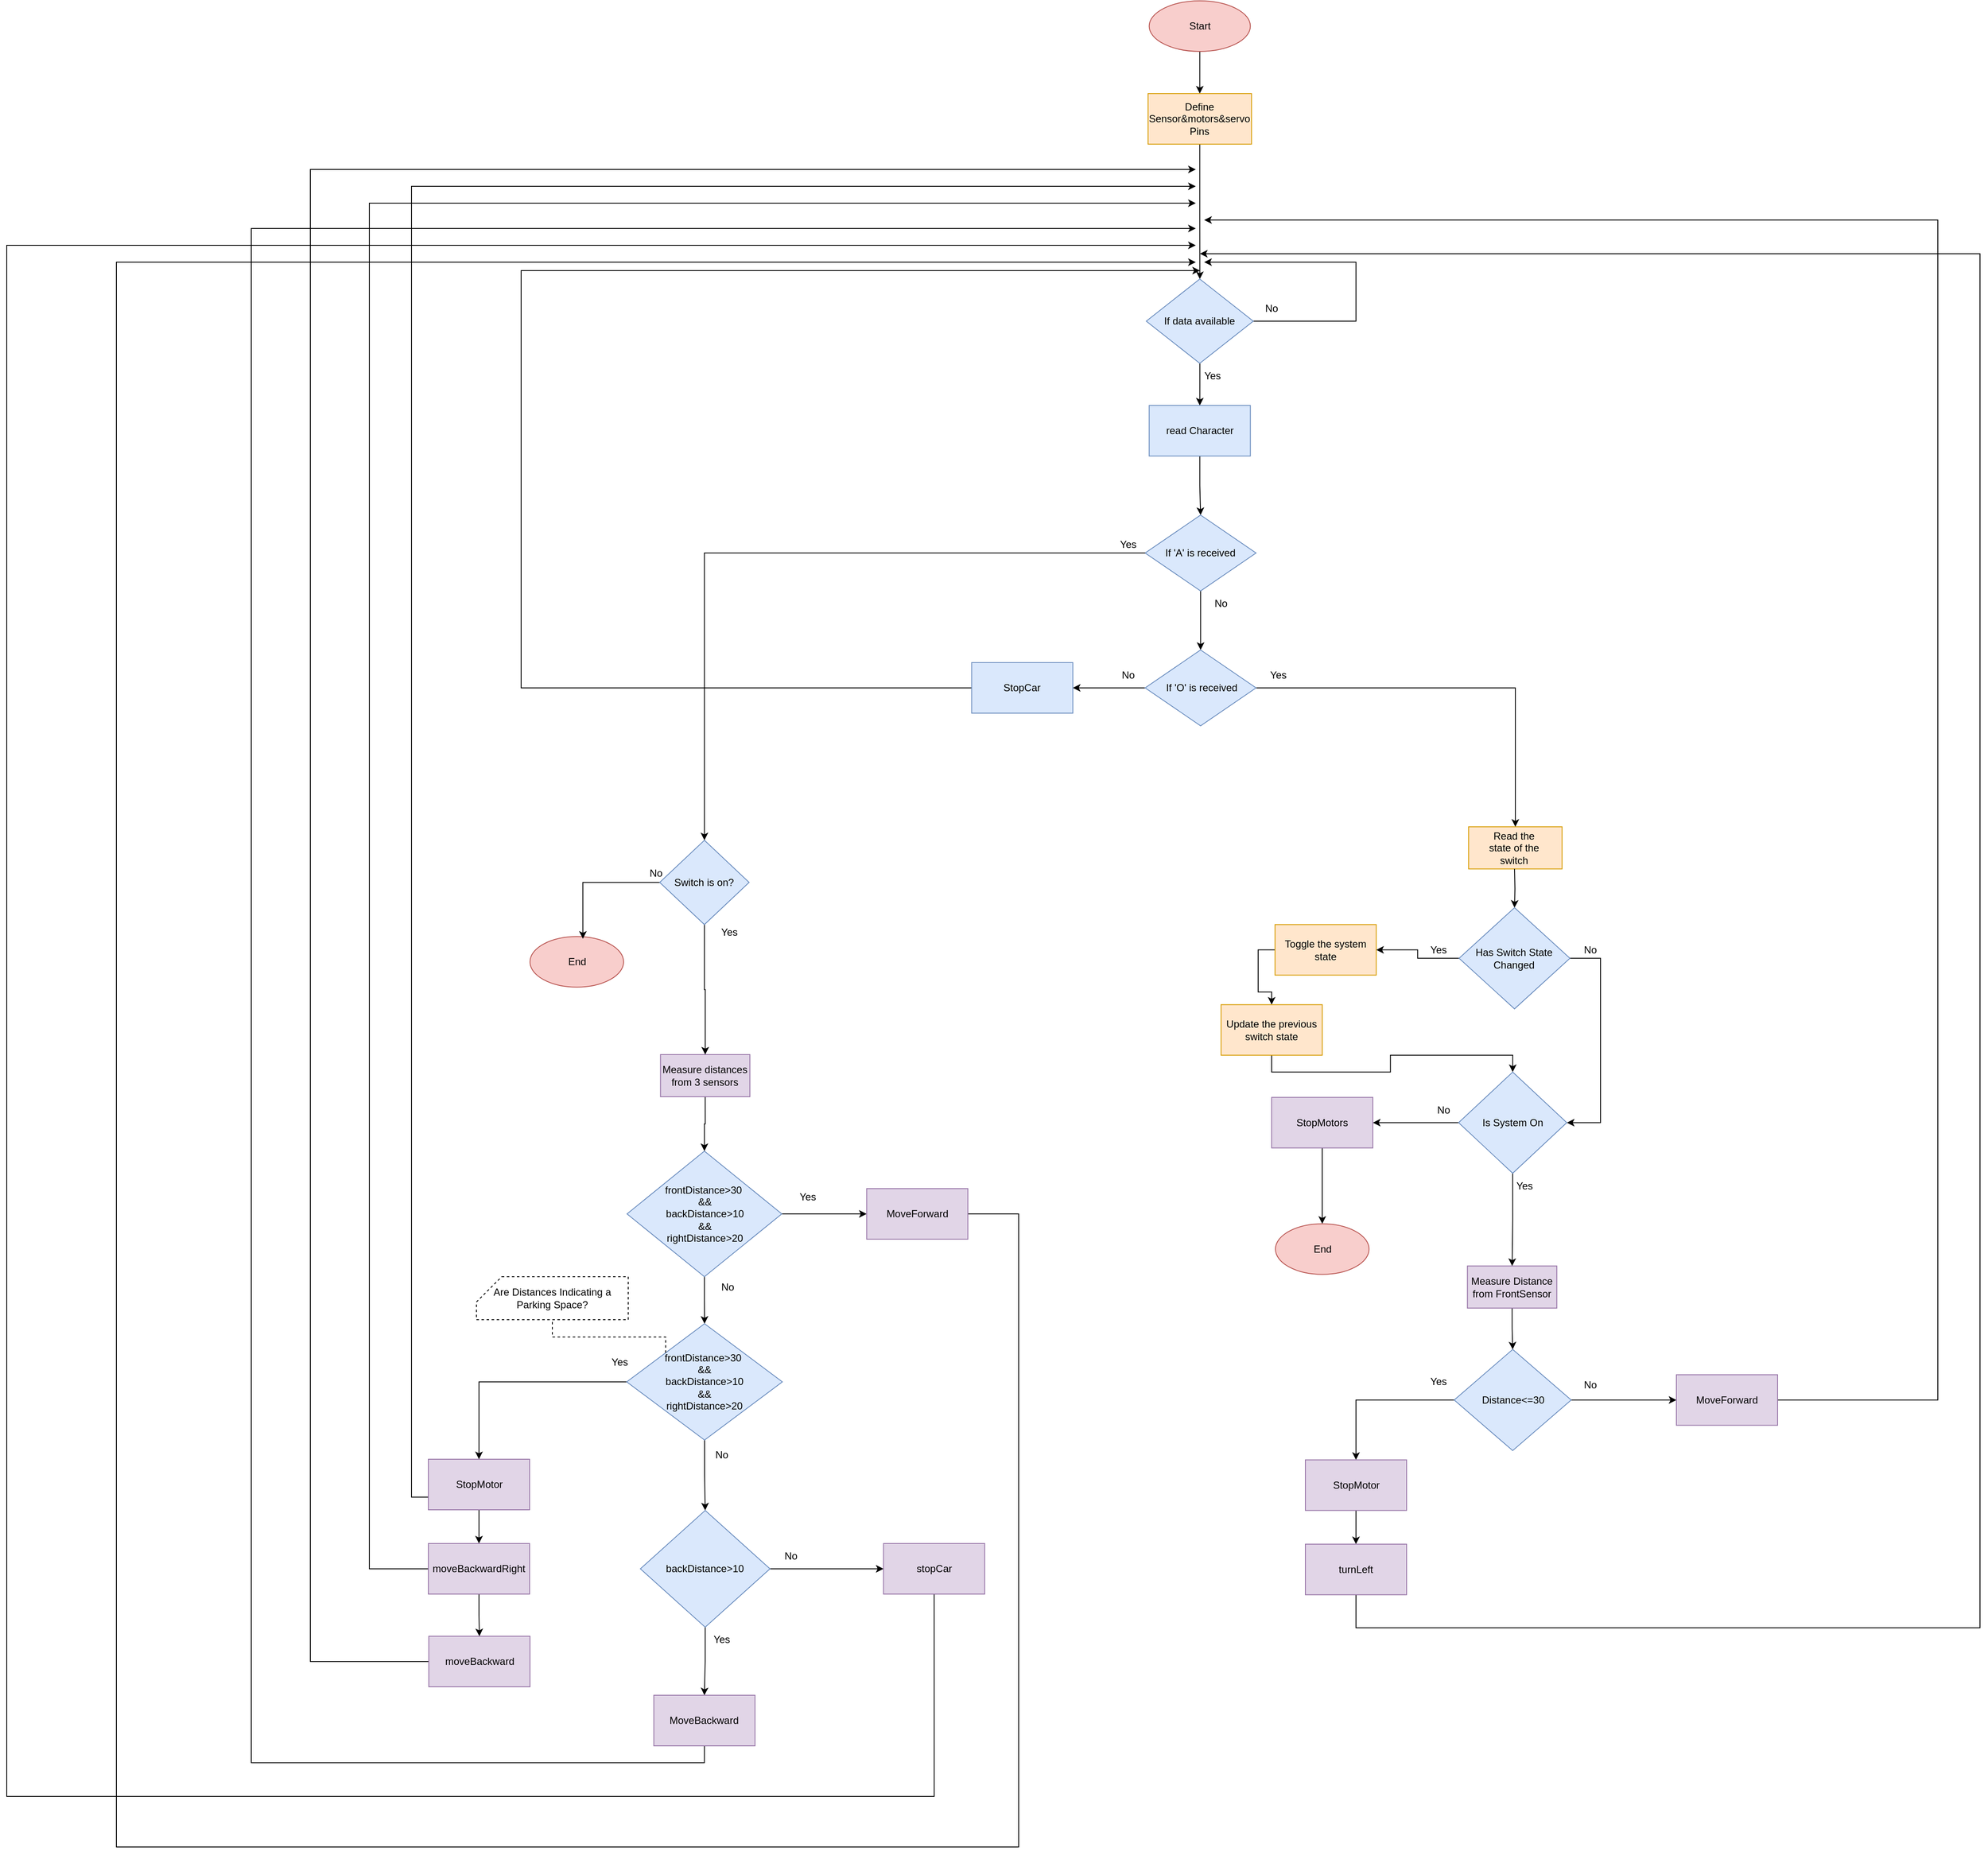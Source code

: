 <mxfile version="24.4.6" type="device">
  <diagram id="C5RBs43oDa-KdzZeNtuy" name="Page-1">
    <mxGraphModel dx="2333" dy="5841" grid="1" gridSize="10" guides="1" tooltips="1" connect="1" arrows="1" fold="1" page="1" pageScale="1" pageWidth="3300" pageHeight="4681" math="0" shadow="0">
      <root>
        <mxCell id="WIyWlLk6GJQsqaUBKTNV-0" />
        <mxCell id="WIyWlLk6GJQsqaUBKTNV-1" parent="WIyWlLk6GJQsqaUBKTNV-0" />
        <mxCell id="SFXX3itSygBr-fZ-0CMe-46" style="edgeStyle=orthogonalEdgeStyle;rounded=0;orthogonalLoop=1;jettySize=auto;html=1;exitX=0.5;exitY=1;exitDx=0;exitDy=0;entryX=0.5;entryY=0;entryDx=0;entryDy=0;" edge="1" parent="WIyWlLk6GJQsqaUBKTNV-1" source="Ch5_4uAfr0AdXP9iy7mX-0" target="Ch5_4uAfr0AdXP9iy7mX-4">
          <mxGeometry relative="1" as="geometry" />
        </mxCell>
        <mxCell id="Ch5_4uAfr0AdXP9iy7mX-0" value="Start" style="ellipse;whiteSpace=wrap;html=1;fillColor=#f8cecc;strokeColor=#b85450;" parent="WIyWlLk6GJQsqaUBKTNV-1" vertex="1">
          <mxGeometry x="1934.78" y="-30" width="120" height="60" as="geometry" />
        </mxCell>
        <mxCell id="SFXX3itSygBr-fZ-0CMe-48" value="" style="edgeStyle=orthogonalEdgeStyle;rounded=0;orthogonalLoop=1;jettySize=auto;html=1;" edge="1" parent="WIyWlLk6GJQsqaUBKTNV-1" source="Ch5_4uAfr0AdXP9iy7mX-4" target="SFXX3itSygBr-fZ-0CMe-47">
          <mxGeometry relative="1" as="geometry" />
        </mxCell>
        <mxCell id="Ch5_4uAfr0AdXP9iy7mX-4" value="Define Sensor&amp;amp;motors&amp;amp;servo Pins" style="text;html=1;align=center;verticalAlign=middle;whiteSpace=wrap;rounded=0;fillColor=#ffe6cc;strokeColor=#d79b00;" parent="WIyWlLk6GJQsqaUBKTNV-1" vertex="1">
          <mxGeometry x="1933.43" y="80" width="122.7" height="60" as="geometry" />
        </mxCell>
        <mxCell id="0Wxm5Aet6jgtj2ghKvmw-81" style="edgeStyle=orthogonalEdgeStyle;rounded=0;orthogonalLoop=1;jettySize=auto;html=1;exitX=1;exitY=0.5;exitDx=0;exitDy=0;" parent="WIyWlLk6GJQsqaUBKTNV-1" source="Ch5_4uAfr0AdXP9iy7mX-9" target="0Wxm5Aet6jgtj2ghKvmw-77" edge="1">
          <mxGeometry relative="1" as="geometry" />
        </mxCell>
        <mxCell id="LM4FqL-UvuiTRxDOpTPm-6" style="rounded=0;orthogonalLoop=1;jettySize=auto;html=1;exitX=0;exitY=0;exitDx=0;exitDy=0;edgeStyle=orthogonalEdgeStyle;dashed=1;strokeColor=none;" parent="WIyWlLk6GJQsqaUBKTNV-1" source="Ch5_4uAfr0AdXP9iy7mX-9" target="LM4FqL-UvuiTRxDOpTPm-5" edge="1">
          <mxGeometry relative="1" as="geometry" />
        </mxCell>
        <mxCell id="LM4FqL-UvuiTRxDOpTPm-27" style="edgeStyle=orthogonalEdgeStyle;rounded=0;orthogonalLoop=1;jettySize=auto;html=1;exitX=0.5;exitY=1;exitDx=0;exitDy=0;entryX=0.5;entryY=0;entryDx=0;entryDy=0;" parent="WIyWlLk6GJQsqaUBKTNV-1" source="Ch5_4uAfr0AdXP9iy7mX-9" target="LM4FqL-UvuiTRxDOpTPm-0" edge="1">
          <mxGeometry relative="1" as="geometry" />
        </mxCell>
        <mxCell id="Ch5_4uAfr0AdXP9iy7mX-9" value="frontDistance&amp;gt;30&amp;nbsp;&lt;div data-sider-select-id=&quot;5e23f2fd-d1fd-4032-ae56-a0c115eff921&quot;&gt;&amp;amp;&amp;amp;&lt;/div&gt;&lt;div&gt;backDistance&amp;gt;10&lt;/div&gt;&lt;div&gt;&amp;amp;&amp;amp;&lt;/div&gt;&lt;div&gt;rightDistance&amp;gt;20&lt;/div&gt;" style="rhombus;whiteSpace=wrap;html=1;fillColor=#dae8fc;strokeColor=#6c8ebf;" parent="WIyWlLk6GJQsqaUBKTNV-1" vertex="1">
          <mxGeometry x="1315.59" y="1334.5" width="183.5" height="149" as="geometry" />
        </mxCell>
        <mxCell id="Ch5_4uAfr0AdXP9iy7mX-13" value="Yes" style="text;html=1;align=center;verticalAlign=middle;whiteSpace=wrap;rounded=0;" parent="WIyWlLk6GJQsqaUBKTNV-1" vertex="1">
          <mxGeometry x="1499.75" y="1379" width="60" height="20" as="geometry" />
        </mxCell>
        <mxCell id="0Wxm5Aet6jgtj2ghKvmw-20" style="edgeStyle=orthogonalEdgeStyle;rounded=0;orthogonalLoop=1;jettySize=auto;html=1;exitX=0.5;exitY=1;exitDx=0;exitDy=0;entryX=0.5;entryY=0;entryDx=0;entryDy=0;" parent="WIyWlLk6GJQsqaUBKTNV-1" source="0Wxm5Aet6jgtj2ghKvmw-6" target="Ch5_4uAfr0AdXP9iy7mX-9" edge="1">
          <mxGeometry relative="1" as="geometry" />
        </mxCell>
        <mxCell id="0Wxm5Aet6jgtj2ghKvmw-6" value="Measure distances from 3 sensors" style="rounded=0;whiteSpace=wrap;html=1;fillColor=#e1d5e7;strokeColor=#9673a6;" parent="WIyWlLk6GJQsqaUBKTNV-1" vertex="1">
          <mxGeometry x="1355.25" y="1220" width="106" height="50" as="geometry" />
        </mxCell>
        <mxCell id="0Wxm5Aet6jgtj2ghKvmw-21" style="edgeStyle=orthogonalEdgeStyle;rounded=0;orthogonalLoop=1;jettySize=auto;html=1;exitX=0.5;exitY=1;exitDx=0;exitDy=0;" parent="WIyWlLk6GJQsqaUBKTNV-1" source="0Wxm5Aet6jgtj2ghKvmw-15" target="0Wxm5Aet6jgtj2ghKvmw-17" edge="1">
          <mxGeometry relative="1" as="geometry" />
        </mxCell>
        <mxCell id="SFXX3itSygBr-fZ-0CMe-66" style="edgeStyle=orthogonalEdgeStyle;rounded=0;orthogonalLoop=1;jettySize=auto;html=1;exitX=0;exitY=0.75;exitDx=0;exitDy=0;" edge="1" parent="WIyWlLk6GJQsqaUBKTNV-1" source="0Wxm5Aet6jgtj2ghKvmw-15">
          <mxGeometry relative="1" as="geometry">
            <mxPoint x="1990" y="190" as="targetPoint" />
            <Array as="points">
              <mxPoint x="1060" y="1745" />
              <mxPoint x="1060" y="190" />
            </Array>
          </mxGeometry>
        </mxCell>
        <mxCell id="0Wxm5Aet6jgtj2ghKvmw-15" value="" style="rounded=0;whiteSpace=wrap;html=1;fillColor=#e1d5e7;strokeColor=#9673a6;" parent="WIyWlLk6GJQsqaUBKTNV-1" vertex="1">
          <mxGeometry x="1080" y="1700" width="120" height="60" as="geometry" />
        </mxCell>
        <mxCell id="0Wxm5Aet6jgtj2ghKvmw-16" value="StopMotor" style="text;html=1;align=center;verticalAlign=middle;whiteSpace=wrap;rounded=0;" parent="WIyWlLk6GJQsqaUBKTNV-1" vertex="1">
          <mxGeometry x="1110" y="1715" width="61" height="30" as="geometry" />
        </mxCell>
        <mxCell id="LM4FqL-UvuiTRxDOpTPm-4" value="" style="edgeStyle=orthogonalEdgeStyle;rounded=0;orthogonalLoop=1;jettySize=auto;html=1;" parent="WIyWlLk6GJQsqaUBKTNV-1" source="0Wxm5Aet6jgtj2ghKvmw-17" target="LM4FqL-UvuiTRxDOpTPm-3" edge="1">
          <mxGeometry relative="1" as="geometry" />
        </mxCell>
        <mxCell id="SFXX3itSygBr-fZ-0CMe-67" style="edgeStyle=orthogonalEdgeStyle;rounded=0;orthogonalLoop=1;jettySize=auto;html=1;exitX=0;exitY=0.5;exitDx=0;exitDy=0;" edge="1" parent="WIyWlLk6GJQsqaUBKTNV-1" source="0Wxm5Aet6jgtj2ghKvmw-17">
          <mxGeometry relative="1" as="geometry">
            <mxPoint x="1990" y="210" as="targetPoint" />
            <Array as="points">
              <mxPoint x="1010" y="1830" />
              <mxPoint x="1010" y="210" />
            </Array>
          </mxGeometry>
        </mxCell>
        <mxCell id="0Wxm5Aet6jgtj2ghKvmw-17" value="moveBackwardRight" style="rounded=0;whiteSpace=wrap;html=1;fillColor=#e1d5e7;strokeColor=#9673a6;" parent="WIyWlLk6GJQsqaUBKTNV-1" vertex="1">
          <mxGeometry x="1080" y="1800" width="120" height="60" as="geometry" />
        </mxCell>
        <mxCell id="0Wxm5Aet6jgtj2ghKvmw-24" value="No" style="text;html=1;align=center;verticalAlign=middle;whiteSpace=wrap;rounded=0;" parent="WIyWlLk6GJQsqaUBKTNV-1" vertex="1">
          <mxGeometry x="1405" y="1483.5" width="60" height="25" as="geometry" />
        </mxCell>
        <mxCell id="0Wxm5Aet6jgtj2ghKvmw-73" value="End" style="ellipse;whiteSpace=wrap;html=1;fillColor=#f8cecc;strokeColor=#b85450;" parent="WIyWlLk6GJQsqaUBKTNV-1" vertex="1">
          <mxGeometry x="1200.5" y="1080" width="111" height="60" as="geometry" />
        </mxCell>
        <mxCell id="SFXX3itSygBr-fZ-0CMe-74" style="edgeStyle=orthogonalEdgeStyle;rounded=0;orthogonalLoop=1;jettySize=auto;html=1;exitX=1;exitY=0.5;exitDx=0;exitDy=0;" edge="1" parent="WIyWlLk6GJQsqaUBKTNV-1" source="0Wxm5Aet6jgtj2ghKvmw-77">
          <mxGeometry relative="1" as="geometry">
            <mxPoint x="1990" y="280" as="targetPoint" />
            <Array as="points">
              <mxPoint x="1780" y="1409" />
              <mxPoint x="1780" y="2160" />
              <mxPoint x="710" y="2160" />
            </Array>
          </mxGeometry>
        </mxCell>
        <mxCell id="0Wxm5Aet6jgtj2ghKvmw-77" value="MoveForward" style="rounded=0;whiteSpace=wrap;html=1;fillColor=#e1d5e7;strokeColor=#9673a6;" parent="WIyWlLk6GJQsqaUBKTNV-1" vertex="1">
          <mxGeometry x="1599.75" y="1379" width="120" height="60" as="geometry" />
        </mxCell>
        <mxCell id="LM4FqL-UvuiTRxDOpTPm-14" value="" style="edgeStyle=orthogonalEdgeStyle;rounded=0;orthogonalLoop=1;jettySize=auto;html=1;" parent="WIyWlLk6GJQsqaUBKTNV-1" source="LM4FqL-UvuiTRxDOpTPm-0" target="LM4FqL-UvuiTRxDOpTPm-13" edge="1">
          <mxGeometry relative="1" as="geometry" />
        </mxCell>
        <mxCell id="LM4FqL-UvuiTRxDOpTPm-25" style="edgeStyle=orthogonalEdgeStyle;rounded=0;orthogonalLoop=1;jettySize=auto;html=1;exitX=0;exitY=0.5;exitDx=0;exitDy=0;entryX=0.5;entryY=0;entryDx=0;entryDy=0;" parent="WIyWlLk6GJQsqaUBKTNV-1" source="LM4FqL-UvuiTRxDOpTPm-0" target="0Wxm5Aet6jgtj2ghKvmw-15" edge="1">
          <mxGeometry relative="1" as="geometry" />
        </mxCell>
        <mxCell id="LM4FqL-UvuiTRxDOpTPm-0" value="frontDistance&amp;gt;30&amp;nbsp;&lt;div data-sider-select-id=&quot;5e23f2fd-d1fd-4032-ae56-a0c115eff921&quot;&gt;&amp;amp;&amp;amp;&lt;/div&gt;&lt;div&gt;backDistance&amp;gt;10&lt;/div&gt;&lt;div&gt;&amp;amp;&amp;amp;&lt;/div&gt;&lt;div&gt;rightDistance&amp;gt;20&lt;/div&gt;" style="rhombus;whiteSpace=wrap;html=1;fillColor=#dae8fc;strokeColor=#6c8ebf;" parent="WIyWlLk6GJQsqaUBKTNV-1" vertex="1">
          <mxGeometry x="1315.25" y="1539.27" width="184.5" height="138" as="geometry" />
        </mxCell>
        <mxCell id="SFXX3itSygBr-fZ-0CMe-68" style="edgeStyle=orthogonalEdgeStyle;rounded=0;orthogonalLoop=1;jettySize=auto;html=1;exitX=0;exitY=0.5;exitDx=0;exitDy=0;" edge="1" parent="WIyWlLk6GJQsqaUBKTNV-1" source="LM4FqL-UvuiTRxDOpTPm-3">
          <mxGeometry relative="1" as="geometry">
            <mxPoint x="1990" y="170" as="targetPoint" />
            <Array as="points">
              <mxPoint x="940" y="1940" />
              <mxPoint x="940" y="170" />
            </Array>
          </mxGeometry>
        </mxCell>
        <mxCell id="LM4FqL-UvuiTRxDOpTPm-3" value="moveBackward" style="whiteSpace=wrap;html=1;fillColor=#e1d5e7;strokeColor=#9673a6;rounded=0;" parent="WIyWlLk6GJQsqaUBKTNV-1" vertex="1">
          <mxGeometry x="1080.5" y="1910" width="120" height="60" as="geometry" />
        </mxCell>
        <mxCell id="LM4FqL-UvuiTRxDOpTPm-5" value="Are Distances Indicating a Parking Space?" style="shape=card;whiteSpace=wrap;html=1;dashed=1;" parent="WIyWlLk6GJQsqaUBKTNV-1" vertex="1">
          <mxGeometry x="1137" y="1483.5" width="180" height="51" as="geometry" />
        </mxCell>
        <mxCell id="LM4FqL-UvuiTRxDOpTPm-12" style="edgeStyle=orthogonalEdgeStyle;rounded=0;orthogonalLoop=1;jettySize=auto;html=1;exitX=0;exitY=0;exitDx=0;exitDy=0;entryX=0.5;entryY=1;entryDx=0;entryDy=0;entryPerimeter=0;endArrow=none;endFill=0;dashed=1;" parent="WIyWlLk6GJQsqaUBKTNV-1" source="LM4FqL-UvuiTRxDOpTPm-0" target="LM4FqL-UvuiTRxDOpTPm-5" edge="1">
          <mxGeometry relative="1" as="geometry">
            <Array as="points">
              <mxPoint x="1361.75" y="1555" />
              <mxPoint x="1226.75" y="1555" />
            </Array>
          </mxGeometry>
        </mxCell>
        <mxCell id="LM4FqL-UvuiTRxDOpTPm-18" value="" style="edgeStyle=orthogonalEdgeStyle;rounded=0;orthogonalLoop=1;jettySize=auto;html=1;" parent="WIyWlLk6GJQsqaUBKTNV-1" source="LM4FqL-UvuiTRxDOpTPm-13" target="LM4FqL-UvuiTRxDOpTPm-17" edge="1">
          <mxGeometry relative="1" as="geometry" />
        </mxCell>
        <mxCell id="LM4FqL-UvuiTRxDOpTPm-20" value="" style="edgeStyle=orthogonalEdgeStyle;rounded=0;orthogonalLoop=1;jettySize=auto;html=1;" parent="WIyWlLk6GJQsqaUBKTNV-1" source="LM4FqL-UvuiTRxDOpTPm-13" target="LM4FqL-UvuiTRxDOpTPm-19" edge="1">
          <mxGeometry relative="1" as="geometry" />
        </mxCell>
        <mxCell id="LM4FqL-UvuiTRxDOpTPm-13" value="backDistance&amp;gt;10" style="rhombus;whiteSpace=wrap;html=1;fillColor=#dae8fc;strokeColor=#6c8ebf;" parent="WIyWlLk6GJQsqaUBKTNV-1" vertex="1">
          <mxGeometry x="1331.39" y="1760.75" width="153.72" height="138.5" as="geometry" />
        </mxCell>
        <mxCell id="LM4FqL-UvuiTRxDOpTPm-15" value="Yes" style="text;html=1;align=center;verticalAlign=middle;whiteSpace=wrap;rounded=0;" parent="WIyWlLk6GJQsqaUBKTNV-1" vertex="1">
          <mxGeometry x="1276.89" y="1570" width="60" height="30" as="geometry" />
        </mxCell>
        <mxCell id="LM4FqL-UvuiTRxDOpTPm-16" value="No" style="text;html=1;align=center;verticalAlign=middle;whiteSpace=wrap;rounded=0;" parent="WIyWlLk6GJQsqaUBKTNV-1" vertex="1">
          <mxGeometry x="1397.92" y="1680" width="60" height="30" as="geometry" />
        </mxCell>
        <mxCell id="SFXX3itSygBr-fZ-0CMe-69" style="edgeStyle=orthogonalEdgeStyle;rounded=0;orthogonalLoop=1;jettySize=auto;html=1;exitX=0.5;exitY=1;exitDx=0;exitDy=0;" edge="1" parent="WIyWlLk6GJQsqaUBKTNV-1" source="LM4FqL-UvuiTRxDOpTPm-17">
          <mxGeometry relative="1" as="geometry">
            <mxPoint x="1990" y="240" as="targetPoint" />
            <Array as="points">
              <mxPoint x="1407" y="2060" />
              <mxPoint x="870" y="2060" />
              <mxPoint x="870" y="240" />
              <mxPoint x="1990" y="240" />
            </Array>
          </mxGeometry>
        </mxCell>
        <mxCell id="LM4FqL-UvuiTRxDOpTPm-17" value="MoveBackward" style="whiteSpace=wrap;html=1;fillColor=#e1d5e7;strokeColor=#9673a6;" parent="WIyWlLk6GJQsqaUBKTNV-1" vertex="1">
          <mxGeometry x="1347.34" y="1980" width="120" height="60" as="geometry" />
        </mxCell>
        <mxCell id="SFXX3itSygBr-fZ-0CMe-72" style="edgeStyle=orthogonalEdgeStyle;rounded=0;orthogonalLoop=1;jettySize=auto;html=1;exitX=0.5;exitY=1;exitDx=0;exitDy=0;" edge="1" parent="WIyWlLk6GJQsqaUBKTNV-1" source="LM4FqL-UvuiTRxDOpTPm-19">
          <mxGeometry relative="1" as="geometry">
            <mxPoint x="1990" y="260" as="targetPoint" />
            <Array as="points">
              <mxPoint x="1680" y="2100" />
              <mxPoint x="580" y="2100" />
              <mxPoint x="580" y="260" />
            </Array>
          </mxGeometry>
        </mxCell>
        <mxCell id="LM4FqL-UvuiTRxDOpTPm-19" value="stopCar" style="whiteSpace=wrap;html=1;fillColor=#e1d5e7;strokeColor=#9673a6;" parent="WIyWlLk6GJQsqaUBKTNV-1" vertex="1">
          <mxGeometry x="1619.75" y="1800" width="120" height="60" as="geometry" />
        </mxCell>
        <mxCell id="LM4FqL-UvuiTRxDOpTPm-28" value="No" style="text;html=1;align=center;verticalAlign=middle;whiteSpace=wrap;rounded=0;" parent="WIyWlLk6GJQsqaUBKTNV-1" vertex="1">
          <mxGeometry x="1479.75" y="1800" width="60" height="30" as="geometry" />
        </mxCell>
        <mxCell id="LM4FqL-UvuiTRxDOpTPm-29" value="Yes" style="text;html=1;align=center;verticalAlign=middle;whiteSpace=wrap;rounded=0;" parent="WIyWlLk6GJQsqaUBKTNV-1" vertex="1">
          <mxGeometry x="1397.92" y="1899.25" width="60" height="30" as="geometry" />
        </mxCell>
        <mxCell id="SFXX3itSygBr-fZ-0CMe-1" style="edgeStyle=orthogonalEdgeStyle;rounded=0;orthogonalLoop=1;jettySize=auto;html=1;exitX=0.5;exitY=1;exitDx=0;exitDy=0;" edge="1" parent="WIyWlLk6GJQsqaUBKTNV-1" source="LM4FqL-UvuiTRxDOpTPm-30" target="0Wxm5Aet6jgtj2ghKvmw-6">
          <mxGeometry relative="1" as="geometry" />
        </mxCell>
        <mxCell id="SFXX3itSygBr-fZ-0CMe-6" style="edgeStyle=orthogonalEdgeStyle;rounded=0;orthogonalLoop=1;jettySize=auto;html=1;exitX=0;exitY=0.5;exitDx=0;exitDy=0;entryX=0.565;entryY=0.043;entryDx=0;entryDy=0;entryPerimeter=0;" edge="1" parent="WIyWlLk6GJQsqaUBKTNV-1" source="LM4FqL-UvuiTRxDOpTPm-30" target="0Wxm5Aet6jgtj2ghKvmw-73">
          <mxGeometry relative="1" as="geometry">
            <mxPoint x="1241.25" y="1070" as="targetPoint" />
          </mxGeometry>
        </mxCell>
        <mxCell id="LM4FqL-UvuiTRxDOpTPm-30" value="Switch is on?" style="rhombus;whiteSpace=wrap;html=1;fillColor=#dae8fc;strokeColor=#6c8ebf;" parent="WIyWlLk6GJQsqaUBKTNV-1" vertex="1">
          <mxGeometry x="1354.34" y="965.77" width="106" height="100" as="geometry" />
        </mxCell>
        <mxCell id="SFXX3itSygBr-fZ-0CMe-2" value="Yes" style="text;html=1;align=center;verticalAlign=middle;whiteSpace=wrap;rounded=0;" vertex="1" parent="WIyWlLk6GJQsqaUBKTNV-1">
          <mxGeometry x="1407.34" y="1060" width="60" height="30" as="geometry" />
        </mxCell>
        <mxCell id="SFXX3itSygBr-fZ-0CMe-3" value="No" style="text;html=1;align=center;verticalAlign=middle;whiteSpace=wrap;rounded=0;" vertex="1" parent="WIyWlLk6GJQsqaUBKTNV-1">
          <mxGeometry x="1319.75" y="990" width="60" height="30" as="geometry" />
        </mxCell>
        <mxCell id="SFXX3itSygBr-fZ-0CMe-10" value="" style="rounded=0;whiteSpace=wrap;html=1;fillColor=#ffe6cc;strokeColor=#d79b00;" vertex="1" parent="WIyWlLk6GJQsqaUBKTNV-1">
          <mxGeometry x="2313.58" y="949.77" width="110.83" height="50" as="geometry" />
        </mxCell>
        <mxCell id="SFXX3itSygBr-fZ-0CMe-11" style="edgeStyle=orthogonalEdgeStyle;rounded=0;orthogonalLoop=1;jettySize=auto;html=1;entryX=0.5;entryY=0;entryDx=0;entryDy=0;" edge="1" parent="WIyWlLk6GJQsqaUBKTNV-1" source="SFXX3itSygBr-fZ-0CMe-13" target="SFXX3itSygBr-fZ-0CMe-21">
          <mxGeometry relative="1" as="geometry" />
        </mxCell>
        <mxCell id="SFXX3itSygBr-fZ-0CMe-12" style="edgeStyle=orthogonalEdgeStyle;rounded=0;orthogonalLoop=1;jettySize=auto;html=1;exitX=1;exitY=0.5;exitDx=0;exitDy=0;" edge="1" parent="WIyWlLk6GJQsqaUBKTNV-1" source="SFXX3itSygBr-fZ-0CMe-13" target="SFXX3itSygBr-fZ-0CMe-45">
          <mxGeometry relative="1" as="geometry" />
        </mxCell>
        <mxCell id="SFXX3itSygBr-fZ-0CMe-13" value="Distance&amp;lt;=30" style="rhombus;whiteSpace=wrap;html=1;fillColor=#dae8fc;strokeColor=#6c8ebf;" vertex="1" parent="WIyWlLk6GJQsqaUBKTNV-1">
          <mxGeometry x="2296.5" y="1569.77" width="138.71" height="120" as="geometry" />
        </mxCell>
        <mxCell id="SFXX3itSygBr-fZ-0CMe-14" value="Yes" style="text;html=1;align=center;verticalAlign=middle;whiteSpace=wrap;rounded=0;" vertex="1" parent="WIyWlLk6GJQsqaUBKTNV-1">
          <mxGeometry x="2247.59" y="1598.27" width="60" height="20" as="geometry" />
        </mxCell>
        <mxCell id="SFXX3itSygBr-fZ-0CMe-15" style="edgeStyle=orthogonalEdgeStyle;rounded=0;orthogonalLoop=1;jettySize=auto;html=1;exitX=0.5;exitY=1;exitDx=0;exitDy=0;entryX=0.5;entryY=0;entryDx=0;entryDy=0;" edge="1" parent="WIyWlLk6GJQsqaUBKTNV-1" source="SFXX3itSygBr-fZ-0CMe-16" target="SFXX3itSygBr-fZ-0CMe-13">
          <mxGeometry relative="1" as="geometry" />
        </mxCell>
        <mxCell id="SFXX3itSygBr-fZ-0CMe-16" value="Measure Distance from FrontSensor" style="rounded=0;whiteSpace=wrap;html=1;fillColor=#e1d5e7;strokeColor=#9673a6;" vertex="1" parent="WIyWlLk6GJQsqaUBKTNV-1">
          <mxGeometry x="2312.17" y="1470.77" width="106" height="50" as="geometry" />
        </mxCell>
        <mxCell id="SFXX3itSygBr-fZ-0CMe-18" style="edgeStyle=orthogonalEdgeStyle;rounded=0;orthogonalLoop=1;jettySize=auto;html=1;entryX=0.5;entryY=0;entryDx=0;entryDy=0;" edge="1" parent="WIyWlLk6GJQsqaUBKTNV-1" target="SFXX3itSygBr-fZ-0CMe-29">
          <mxGeometry relative="1" as="geometry">
            <mxPoint x="2368" y="999.77" as="sourcePoint" />
          </mxGeometry>
        </mxCell>
        <mxCell id="SFXX3itSygBr-fZ-0CMe-19" value="Read the state of the switch" style="text;html=1;align=center;verticalAlign=middle;whiteSpace=wrap;rounded=0;" vertex="1" parent="WIyWlLk6GJQsqaUBKTNV-1">
          <mxGeometry x="2329.34" y="962.27" width="76.5" height="25" as="geometry" />
        </mxCell>
        <mxCell id="SFXX3itSygBr-fZ-0CMe-20" style="edgeStyle=orthogonalEdgeStyle;rounded=0;orthogonalLoop=1;jettySize=auto;html=1;exitX=0.5;exitY=1;exitDx=0;exitDy=0;" edge="1" parent="WIyWlLk6GJQsqaUBKTNV-1" source="SFXX3itSygBr-fZ-0CMe-21" target="SFXX3itSygBr-fZ-0CMe-24">
          <mxGeometry relative="1" as="geometry" />
        </mxCell>
        <mxCell id="SFXX3itSygBr-fZ-0CMe-21" value="" style="rounded=0;whiteSpace=wrap;html=1;fillColor=#e1d5e7;strokeColor=#9673a6;" vertex="1" parent="WIyWlLk6GJQsqaUBKTNV-1">
          <mxGeometry x="2120" y="1700.77" width="120" height="60" as="geometry" />
        </mxCell>
        <mxCell id="SFXX3itSygBr-fZ-0CMe-22" value="StopMotor" style="text;html=1;align=center;verticalAlign=middle;whiteSpace=wrap;rounded=0;" vertex="1" parent="WIyWlLk6GJQsqaUBKTNV-1">
          <mxGeometry x="2150" y="1715.77" width="61" height="30" as="geometry" />
        </mxCell>
        <mxCell id="SFXX3itSygBr-fZ-0CMe-23" style="edgeStyle=orthogonalEdgeStyle;rounded=0;orthogonalLoop=1;jettySize=auto;html=1;exitX=0.5;exitY=1;exitDx=0;exitDy=0;" edge="1" parent="WIyWlLk6GJQsqaUBKTNV-1">
          <mxGeometry relative="1" as="geometry">
            <mxPoint x="2180" y="1848.27" as="sourcePoint" />
            <mxPoint x="1995" y="270" as="targetPoint" />
            <Array as="points">
              <mxPoint x="2180" y="1900" />
              <mxPoint x="2920" y="1900" />
              <mxPoint x="2920" y="270" />
            </Array>
          </mxGeometry>
        </mxCell>
        <mxCell id="SFXX3itSygBr-fZ-0CMe-24" value="" style="rounded=0;whiteSpace=wrap;html=1;fillColor=#e1d5e7;strokeColor=#9673a6;" vertex="1" parent="WIyWlLk6GJQsqaUBKTNV-1">
          <mxGeometry x="2120" y="1800.77" width="120" height="60" as="geometry" />
        </mxCell>
        <mxCell id="SFXX3itSygBr-fZ-0CMe-25" value="turnLeft" style="text;html=1;align=center;verticalAlign=middle;whiteSpace=wrap;rounded=0;" vertex="1" parent="WIyWlLk6GJQsqaUBKTNV-1">
          <mxGeometry x="2150" y="1815.77" width="60" height="30" as="geometry" />
        </mxCell>
        <mxCell id="SFXX3itSygBr-fZ-0CMe-26" value="No" style="text;html=1;align=center;verticalAlign=middle;whiteSpace=wrap;rounded=0;" vertex="1" parent="WIyWlLk6GJQsqaUBKTNV-1">
          <mxGeometry x="2427.59" y="1599.77" width="60" height="25" as="geometry" />
        </mxCell>
        <mxCell id="SFXX3itSygBr-fZ-0CMe-27" style="edgeStyle=orthogonalEdgeStyle;rounded=0;orthogonalLoop=1;jettySize=auto;html=1;exitX=0;exitY=0.5;exitDx=0;exitDy=0;entryX=1;entryY=0.5;entryDx=0;entryDy=0;" edge="1" parent="WIyWlLk6GJQsqaUBKTNV-1" source="SFXX3itSygBr-fZ-0CMe-29" target="SFXX3itSygBr-fZ-0CMe-31">
          <mxGeometry relative="1" as="geometry">
            <mxPoint x="2230" y="1105.77" as="targetPoint" />
          </mxGeometry>
        </mxCell>
        <mxCell id="SFXX3itSygBr-fZ-0CMe-28" style="edgeStyle=orthogonalEdgeStyle;rounded=0;orthogonalLoop=1;jettySize=auto;html=1;exitX=1;exitY=0.5;exitDx=0;exitDy=0;entryX=1;entryY=0.5;entryDx=0;entryDy=0;" edge="1" parent="WIyWlLk6GJQsqaUBKTNV-1" source="SFXX3itSygBr-fZ-0CMe-29" target="SFXX3itSygBr-fZ-0CMe-36">
          <mxGeometry relative="1" as="geometry">
            <Array as="points">
              <mxPoint x="2470" y="1105.77" />
              <mxPoint x="2470" y="1300.77" />
            </Array>
          </mxGeometry>
        </mxCell>
        <mxCell id="SFXX3itSygBr-fZ-0CMe-29" value="Has Switch State Changed" style="rhombus;whiteSpace=wrap;html=1;fillColor=#dae8fc;strokeColor=#6c8ebf;" vertex="1" parent="WIyWlLk6GJQsqaUBKTNV-1">
          <mxGeometry x="2302.3" y="1045.77" width="131.41" height="120" as="geometry" />
        </mxCell>
        <mxCell id="SFXX3itSygBr-fZ-0CMe-30" style="edgeStyle=orthogonalEdgeStyle;rounded=0;orthogonalLoop=1;jettySize=auto;html=1;exitX=0;exitY=0.5;exitDx=0;exitDy=0;entryX=0.5;entryY=0;entryDx=0;entryDy=0;" edge="1" parent="WIyWlLk6GJQsqaUBKTNV-1" source="SFXX3itSygBr-fZ-0CMe-31" target="SFXX3itSygBr-fZ-0CMe-33">
          <mxGeometry relative="1" as="geometry" />
        </mxCell>
        <mxCell id="SFXX3itSygBr-fZ-0CMe-31" value="Toggle the system state" style="rounded=0;whiteSpace=wrap;html=1;fillColor=#ffe6cc;strokeColor=#d79b00;" vertex="1" parent="WIyWlLk6GJQsqaUBKTNV-1">
          <mxGeometry x="2084" y="1065.77" width="120" height="60" as="geometry" />
        </mxCell>
        <mxCell id="SFXX3itSygBr-fZ-0CMe-32" style="edgeStyle=orthogonalEdgeStyle;rounded=0;orthogonalLoop=1;jettySize=auto;html=1;exitX=0.5;exitY=1;exitDx=0;exitDy=0;entryX=0.5;entryY=0;entryDx=0;entryDy=0;" edge="1" parent="WIyWlLk6GJQsqaUBKTNV-1" source="SFXX3itSygBr-fZ-0CMe-33" target="SFXX3itSygBr-fZ-0CMe-36">
          <mxGeometry relative="1" as="geometry" />
        </mxCell>
        <mxCell id="SFXX3itSygBr-fZ-0CMe-33" value="Update the previous switch state" style="rounded=0;whiteSpace=wrap;html=1;fillColor=#ffe6cc;strokeColor=#d79b00;" vertex="1" parent="WIyWlLk6GJQsqaUBKTNV-1">
          <mxGeometry x="2020" y="1160.77" width="120" height="60" as="geometry" />
        </mxCell>
        <mxCell id="SFXX3itSygBr-fZ-0CMe-34" style="edgeStyle=orthogonalEdgeStyle;rounded=0;orthogonalLoop=1;jettySize=auto;html=1;exitX=0;exitY=0.5;exitDx=0;exitDy=0;entryX=1;entryY=0.5;entryDx=0;entryDy=0;" edge="1" parent="WIyWlLk6GJQsqaUBKTNV-1" source="SFXX3itSygBr-fZ-0CMe-36" target="SFXX3itSygBr-fZ-0CMe-40">
          <mxGeometry relative="1" as="geometry" />
        </mxCell>
        <mxCell id="SFXX3itSygBr-fZ-0CMe-35" style="edgeStyle=orthogonalEdgeStyle;rounded=0;orthogonalLoop=1;jettySize=auto;html=1;exitX=0.5;exitY=1;exitDx=0;exitDy=0;entryX=0.5;entryY=0;entryDx=0;entryDy=0;" edge="1" parent="WIyWlLk6GJQsqaUBKTNV-1" source="SFXX3itSygBr-fZ-0CMe-36" target="SFXX3itSygBr-fZ-0CMe-16">
          <mxGeometry relative="1" as="geometry" />
        </mxCell>
        <mxCell id="SFXX3itSygBr-fZ-0CMe-36" value="Is System On" style="rhombus;whiteSpace=wrap;html=1;fillColor=#dae8fc;strokeColor=#6c8ebf;" vertex="1" parent="WIyWlLk6GJQsqaUBKTNV-1">
          <mxGeometry x="2301.71" y="1240.77" width="128.29" height="120" as="geometry" />
        </mxCell>
        <mxCell id="SFXX3itSygBr-fZ-0CMe-37" value="No" style="text;html=1;align=center;verticalAlign=middle;whiteSpace=wrap;rounded=0;" vertex="1" parent="WIyWlLk6GJQsqaUBKTNV-1">
          <mxGeometry x="2427.59" y="1080.77" width="60" height="30" as="geometry" />
        </mxCell>
        <mxCell id="SFXX3itSygBr-fZ-0CMe-38" value="Yes" style="text;html=1;align=center;verticalAlign=middle;whiteSpace=wrap;rounded=0;" vertex="1" parent="WIyWlLk6GJQsqaUBKTNV-1">
          <mxGeometry x="2247.59" y="1080.77" width="60" height="30" as="geometry" />
        </mxCell>
        <mxCell id="SFXX3itSygBr-fZ-0CMe-39" style="edgeStyle=orthogonalEdgeStyle;rounded=0;orthogonalLoop=1;jettySize=auto;html=1;exitX=0.5;exitY=1;exitDx=0;exitDy=0;entryX=0.5;entryY=0;entryDx=0;entryDy=0;" edge="1" parent="WIyWlLk6GJQsqaUBKTNV-1" source="SFXX3itSygBr-fZ-0CMe-40" target="SFXX3itSygBr-fZ-0CMe-43">
          <mxGeometry relative="1" as="geometry" />
        </mxCell>
        <mxCell id="SFXX3itSygBr-fZ-0CMe-40" value="StopMotors" style="rounded=0;whiteSpace=wrap;html=1;fillColor=#e1d5e7;strokeColor=#9673a6;" vertex="1" parent="WIyWlLk6GJQsqaUBKTNV-1">
          <mxGeometry x="2080" y="1270.77" width="120" height="60" as="geometry" />
        </mxCell>
        <mxCell id="SFXX3itSygBr-fZ-0CMe-41" value="No" style="text;html=1;align=center;verticalAlign=middle;whiteSpace=wrap;rounded=0;" vertex="1" parent="WIyWlLk6GJQsqaUBKTNV-1">
          <mxGeometry x="2254" y="1270.77" width="60" height="30" as="geometry" />
        </mxCell>
        <mxCell id="SFXX3itSygBr-fZ-0CMe-42" value="Yes" style="text;html=1;align=center;verticalAlign=middle;whiteSpace=wrap;rounded=0;" vertex="1" parent="WIyWlLk6GJQsqaUBKTNV-1">
          <mxGeometry x="2350" y="1360.77" width="60" height="30" as="geometry" />
        </mxCell>
        <mxCell id="SFXX3itSygBr-fZ-0CMe-43" value="End" style="ellipse;whiteSpace=wrap;html=1;fillColor=#f8cecc;strokeColor=#b85450;" vertex="1" parent="WIyWlLk6GJQsqaUBKTNV-1">
          <mxGeometry x="2084.5" y="1420.77" width="111" height="60" as="geometry" />
        </mxCell>
        <mxCell id="SFXX3itSygBr-fZ-0CMe-44" style="edgeStyle=orthogonalEdgeStyle;rounded=0;orthogonalLoop=1;jettySize=auto;html=1;exitX=1;exitY=0.5;exitDx=0;exitDy=0;" edge="1" parent="WIyWlLk6GJQsqaUBKTNV-1" source="SFXX3itSygBr-fZ-0CMe-45">
          <mxGeometry relative="1" as="geometry">
            <mxPoint x="2000" y="230" as="targetPoint" />
            <Array as="points">
              <mxPoint x="2870" y="1630" />
              <mxPoint x="2870" y="230" />
            </Array>
          </mxGeometry>
        </mxCell>
        <mxCell id="SFXX3itSygBr-fZ-0CMe-45" value="MoveForward" style="rounded=0;whiteSpace=wrap;html=1;fillColor=#e1d5e7;strokeColor=#9673a6;" vertex="1" parent="WIyWlLk6GJQsqaUBKTNV-1">
          <mxGeometry x="2560" y="1599.77" width="120" height="60" as="geometry" />
        </mxCell>
        <mxCell id="SFXX3itSygBr-fZ-0CMe-50" value="" style="edgeStyle=orthogonalEdgeStyle;rounded=0;orthogonalLoop=1;jettySize=auto;html=1;" edge="1" parent="WIyWlLk6GJQsqaUBKTNV-1" source="SFXX3itSygBr-fZ-0CMe-47" target="SFXX3itSygBr-fZ-0CMe-49">
          <mxGeometry relative="1" as="geometry" />
        </mxCell>
        <mxCell id="SFXX3itSygBr-fZ-0CMe-76" style="edgeStyle=orthogonalEdgeStyle;rounded=0;orthogonalLoop=1;jettySize=auto;html=1;exitX=1;exitY=0.5;exitDx=0;exitDy=0;" edge="1" parent="WIyWlLk6GJQsqaUBKTNV-1" source="SFXX3itSygBr-fZ-0CMe-47">
          <mxGeometry relative="1" as="geometry">
            <mxPoint x="2000" y="280" as="targetPoint" />
            <Array as="points">
              <mxPoint x="2180" y="350" />
              <mxPoint x="2180" y="280" />
            </Array>
          </mxGeometry>
        </mxCell>
        <mxCell id="SFXX3itSygBr-fZ-0CMe-47" value="If data available" style="rhombus;whiteSpace=wrap;html=1;fillColor=#dae8fc;strokeColor=#6c8ebf;rounded=0;" vertex="1" parent="WIyWlLk6GJQsqaUBKTNV-1">
          <mxGeometry x="1931.35" y="300" width="126.85" height="100" as="geometry" />
        </mxCell>
        <mxCell id="SFXX3itSygBr-fZ-0CMe-52" value="" style="edgeStyle=orthogonalEdgeStyle;rounded=0;orthogonalLoop=1;jettySize=auto;html=1;" edge="1" parent="WIyWlLk6GJQsqaUBKTNV-1" source="SFXX3itSygBr-fZ-0CMe-49" target="SFXX3itSygBr-fZ-0CMe-51">
          <mxGeometry relative="1" as="geometry" />
        </mxCell>
        <mxCell id="SFXX3itSygBr-fZ-0CMe-49" value="read Character" style="whiteSpace=wrap;html=1;fillColor=#dae8fc;strokeColor=#6c8ebf;rounded=0;" vertex="1" parent="WIyWlLk6GJQsqaUBKTNV-1">
          <mxGeometry x="1934.775" y="450" width="120" height="60" as="geometry" />
        </mxCell>
        <mxCell id="SFXX3itSygBr-fZ-0CMe-57" style="edgeStyle=orthogonalEdgeStyle;rounded=0;orthogonalLoop=1;jettySize=auto;html=1;exitX=0.5;exitY=1;exitDx=0;exitDy=0;entryX=0.5;entryY=0;entryDx=0;entryDy=0;" edge="1" parent="WIyWlLk6GJQsqaUBKTNV-1" source="SFXX3itSygBr-fZ-0CMe-51" target="SFXX3itSygBr-fZ-0CMe-54">
          <mxGeometry relative="1" as="geometry" />
        </mxCell>
        <mxCell id="SFXX3itSygBr-fZ-0CMe-51" value="If &#39;A&#39; is received" style="rhombus;whiteSpace=wrap;html=1;fillColor=#dae8fc;strokeColor=#6c8ebf;rounded=0;" vertex="1" parent="WIyWlLk6GJQsqaUBKTNV-1">
          <mxGeometry x="1930" y="580" width="131.49" height="90" as="geometry" />
        </mxCell>
        <mxCell id="SFXX3itSygBr-fZ-0CMe-53" style="edgeStyle=orthogonalEdgeStyle;rounded=0;orthogonalLoop=1;jettySize=auto;html=1;exitX=0;exitY=0.5;exitDx=0;exitDy=0;entryX=0.5;entryY=0;entryDx=0;entryDy=0;" edge="1" parent="WIyWlLk6GJQsqaUBKTNV-1" source="SFXX3itSygBr-fZ-0CMe-51" target="LM4FqL-UvuiTRxDOpTPm-30">
          <mxGeometry relative="1" as="geometry">
            <mxPoint x="1410" y="990" as="targetPoint" />
          </mxGeometry>
        </mxCell>
        <mxCell id="SFXX3itSygBr-fZ-0CMe-56" style="edgeStyle=orthogonalEdgeStyle;rounded=0;orthogonalLoop=1;jettySize=auto;html=1;exitX=1;exitY=0.5;exitDx=0;exitDy=0;entryX=0.5;entryY=0;entryDx=0;entryDy=0;" edge="1" parent="WIyWlLk6GJQsqaUBKTNV-1" source="SFXX3itSygBr-fZ-0CMe-54" target="SFXX3itSygBr-fZ-0CMe-10">
          <mxGeometry relative="1" as="geometry" />
        </mxCell>
        <mxCell id="SFXX3itSygBr-fZ-0CMe-59" value="" style="edgeStyle=orthogonalEdgeStyle;rounded=0;orthogonalLoop=1;jettySize=auto;html=1;" edge="1" parent="WIyWlLk6GJQsqaUBKTNV-1" source="SFXX3itSygBr-fZ-0CMe-54" target="SFXX3itSygBr-fZ-0CMe-58">
          <mxGeometry relative="1" as="geometry" />
        </mxCell>
        <mxCell id="SFXX3itSygBr-fZ-0CMe-54" value="&amp;nbsp;If &#39;O&#39; is received" style="rhombus;whiteSpace=wrap;html=1;fillColor=#dae8fc;strokeColor=#6c8ebf;rounded=0;" vertex="1" parent="WIyWlLk6GJQsqaUBKTNV-1">
          <mxGeometry x="1930.0" y="740" width="131.49" height="90" as="geometry" />
        </mxCell>
        <mxCell id="SFXX3itSygBr-fZ-0CMe-78" style="edgeStyle=orthogonalEdgeStyle;rounded=0;orthogonalLoop=1;jettySize=auto;html=1;exitX=0;exitY=0.5;exitDx=0;exitDy=0;" edge="1" parent="WIyWlLk6GJQsqaUBKTNV-1" source="SFXX3itSygBr-fZ-0CMe-58">
          <mxGeometry relative="1" as="geometry">
            <mxPoint x="1995" y="290" as="targetPoint" />
            <Array as="points">
              <mxPoint x="1190" y="785" />
              <mxPoint x="1190" y="290" />
            </Array>
          </mxGeometry>
        </mxCell>
        <mxCell id="SFXX3itSygBr-fZ-0CMe-58" value="StopCar" style="whiteSpace=wrap;html=1;fillColor=#dae8fc;strokeColor=#6c8ebf;rounded=0;" vertex="1" parent="WIyWlLk6GJQsqaUBKTNV-1">
          <mxGeometry x="1724.255" y="755" width="120" height="60" as="geometry" />
        </mxCell>
        <mxCell id="SFXX3itSygBr-fZ-0CMe-60" value="No" style="text;html=1;align=center;verticalAlign=middle;whiteSpace=wrap;rounded=0;" vertex="1" parent="WIyWlLk6GJQsqaUBKTNV-1">
          <mxGeometry x="1880" y="755" width="60" height="30" as="geometry" />
        </mxCell>
        <mxCell id="SFXX3itSygBr-fZ-0CMe-61" value="Yes" style="text;html=1;align=center;verticalAlign=middle;whiteSpace=wrap;rounded=0;" vertex="1" parent="WIyWlLk6GJQsqaUBKTNV-1">
          <mxGeometry x="2058.2" y="755" width="60" height="30" as="geometry" />
        </mxCell>
        <mxCell id="SFXX3itSygBr-fZ-0CMe-62" value="Yes" style="text;html=1;align=center;verticalAlign=middle;whiteSpace=wrap;rounded=0;" vertex="1" parent="WIyWlLk6GJQsqaUBKTNV-1">
          <mxGeometry x="1880" y="600" width="60" height="30" as="geometry" />
        </mxCell>
        <mxCell id="SFXX3itSygBr-fZ-0CMe-63" value="No" style="text;html=1;align=center;verticalAlign=middle;whiteSpace=wrap;rounded=0;" vertex="1" parent="WIyWlLk6GJQsqaUBKTNV-1">
          <mxGeometry x="1990" y="670" width="60" height="30" as="geometry" />
        </mxCell>
        <mxCell id="SFXX3itSygBr-fZ-0CMe-65" value="Yes" style="text;html=1;align=center;verticalAlign=middle;whiteSpace=wrap;rounded=0;" vertex="1" parent="WIyWlLk6GJQsqaUBKTNV-1">
          <mxGeometry x="1980" y="400" width="60" height="30" as="geometry" />
        </mxCell>
        <mxCell id="SFXX3itSygBr-fZ-0CMe-77" value="No" style="text;html=1;align=center;verticalAlign=middle;whiteSpace=wrap;rounded=0;" vertex="1" parent="WIyWlLk6GJQsqaUBKTNV-1">
          <mxGeometry x="2050" y="320" width="60" height="30" as="geometry" />
        </mxCell>
      </root>
    </mxGraphModel>
  </diagram>
</mxfile>

